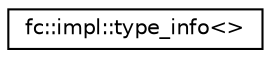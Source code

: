 digraph "Graphical Class Hierarchy"
{
  edge [fontname="Helvetica",fontsize="10",labelfontname="Helvetica",labelfontsize="10"];
  node [fontname="Helvetica",fontsize="10",shape=record];
  rankdir="LR";
  Node0 [label="fc::impl::type_info\<\>",height=0.2,width=0.4,color="black", fillcolor="white", style="filled",URL="$structfc_1_1impl_1_1type__info_3_4.html"];
}
